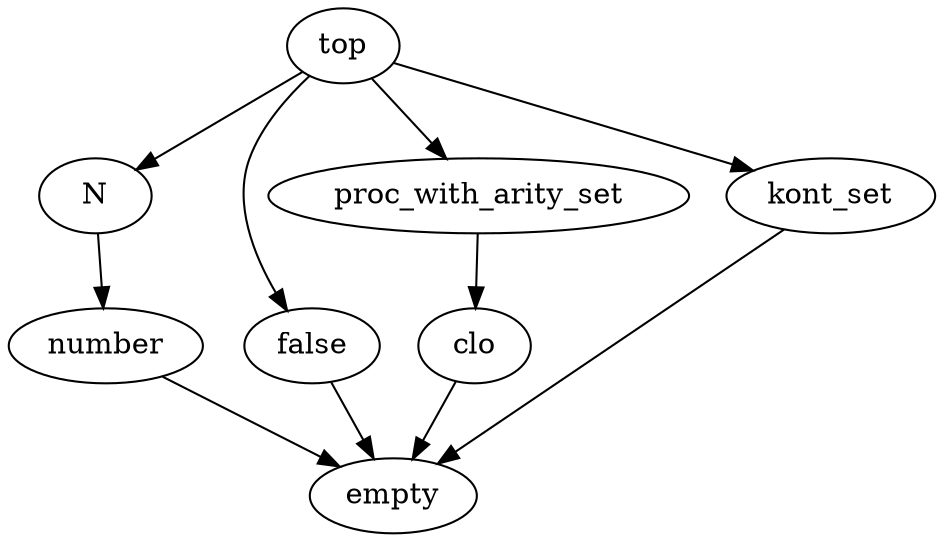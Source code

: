 diGraph G {
  top -> N -> number -> empty
  top -> false -> empty
  top -> proc_with_arity_set -> clo -> empty
  top -> kont_set -> empty
}
